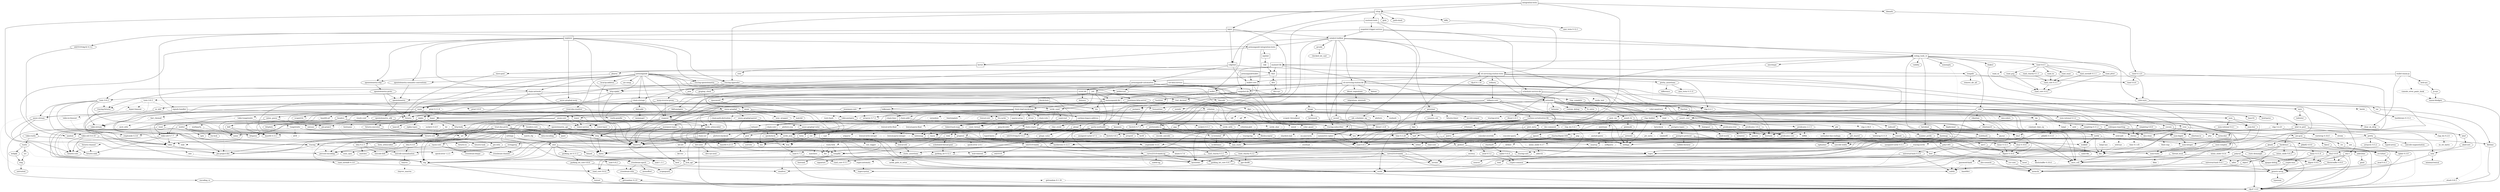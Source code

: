 digraph {
    0 [ label = "catalyst-toolbox" shape = box]
    1 [ label = "chain-addr" shape = box]
    2 [ label = "chain-core" shape = box]
    3 [ label = "chain-ser" shape = box]
    4 [ label = "chain-crypto" shape = box]
    5 [ label = "typed-bytes" shape = box]
    6 [ label = "chain-impl-mockchain" shape = box]
    7 [ label = "cardano-legacy-address" shape = box]
    8 [ label = "chain-time" shape = box]
    9 [ label = "chain-vote" shape = box]
    10 [ label = "imhamt" shape = box]
    11 [ label = "sparse-array" shape = box]
    12 [ label = "chain-storage" shape = box]
    13 [ label = "jcli" shape = box]
    14 [ label = "jormungandr-lib" shape = box]
    15 [ label = "jormungandr-automation" shape = box]
    16 [ label = "jortestkit" shape = box]
    17 [ label = "jormungandr-integration-tests" shape = box]
    18 [ label = "hersir" shape = box]
    19 [ label = "thor" shape = box]
    20 [ label = "loki" shape = box]
    21 [ label = "mjolnir" shape = box]
    22 [ label = "snapshot-lib" shape = box]
    23 [ label = "symmetric-cipher" shape = box]
    24 [ label = "vit-servicing-station-lib" shape = box]
    25 [ label = "event-db" shape = box]
    26 [ label = "vit-servicing-station-tests" shape = box]
    27 [ label = "wallet" shape = box]
    28 [ label = "chain-path-derivation" shape = box]
    29 [ label = "hdkeygen" shape = box]
    30 [ label = "chain-network" shape = box]
    31 [ label = "jormungandrwallet" shape = box]
    32 [ label = "wallet-core" shape = box]
    33 [ label = "wallet-wasm-js" shape = box]
    34 [ label = "jormungandr" shape = box]
    35 [ label = "explorer" shape = box]
    36 [ label = "settings" shape = box]
    37 [ label = "blockchain" shape = box]
    38 [ label = "iapyx" shape = box]
    39 [ label = "valgrind" shape = box]
    40 [ label = "vitup" shape = box]
    41 [ label = "mainnet-lib" shape = box]
    42 [ label = "mainnet-tools" shape = box]
    43 [ label = "scheduler-service-lib" shape = box]
    44 [ label = "signals-handler" shape = box]
    45 [ label = "snapshot-trigger-service" shape = box]
    46 [ label = "voting_tools_rs" shape = box]
    47 [ label = "integration-tests" shape = box]
    48 [ label = "cat-data-service" shape = box]
    49 [ label = "assert_fs" ]
    50 [ label = "bech32 0.8.1" ]
    51 [ label = "clap 4.2.1" ]
    52 [ label = "color-eyre" ]
    53 [ label = "csv" ]
    54 [ label = "fraction" ]
    55 [ label = "futures" ]
    56 [ label = "gag" ]
    57 [ label = "governor" ]
    58 [ label = "graphql_client" ]
    59 [ label = "hex" ]
    60 [ label = "image" ]
    61 [ label = "itertools" ]
    62 [ label = "once_cell" ]
    63 [ label = "qrcode" ]
    64 [ label = "quircs" ]
    65 [ label = "rand 0.8.5" ]
    66 [ label = "rand_chacha 0.3.1" ]
    67 [ label = "rayon" ]
    68 [ label = "regex" ]
    69 [ label = "reqwest" ]
    70 [ label = "rust_decimal" ]
    71 [ label = "serde" ]
    72 [ label = "serde_json" ]
    73 [ label = "serde_yaml" ]
    74 [ label = "sscanf" ]
    75 [ label = "thiserror" ]
    76 [ label = "time 0.3.20" ]
    77 [ label = "tokio" ]
    78 [ label = "tracing" ]
    79 [ label = "tracing-subscriber" ]
    80 [ label = "url" ]
    81 [ label = "cryptoxide 0.4.4" ]
    82 [ label = "proptest" ]
    83 [ label = "quickcheck" ]
    84 [ label = "curve25519-dalek-ng" ]
    85 [ label = "ed25519-bip32 0.4.1" ]
    86 [ label = "ed25519-dalek" ]
    87 [ label = "generic-array" ]
    88 [ label = "rand_core 0.6.4" ]
    89 [ label = "sha2 0.10.6" ]
    90 [ label = "lazy_static" ]
    91 [ label = "strum" ]
    92 [ label = "cbor_event" ]
    93 [ label = "const_format" ]
    94 [ label = "criterion" style = dashed]
    95 [ label = "data-pile" ]
    96 [ label = "sled" ]
    97 [ label = "tempfile" ]
    98 [ label = "base64 0.13.1" ]
    99 [ label = "bincode" ]
    100 [ label = "bytes" ]
    101 [ label = "clap_complete" ]
    102 [ label = "gtmpl" ]
    103 [ label = "rpassword" ]
    104 [ label = "http" ]
    105 [ label = "humantime" ]
    106 [ label = "parity-multiaddr" ]
    107 [ label = "serde_with" ]
    108 [ label = "assert_cmd" ]
    109 [ label = "bytesize" ]
    110 [ label = "custom_debug" ]
    111 [ label = "flate2" ]
    112 [ label = "fs_extra" ]
    113 [ label = "json" ]
    114 [ label = "keynesis" ]
    115 [ label = "log" ]
    116 [ label = "netstat2" ]
    117 [ label = "os_info" ]
    118 [ label = "poldercast" ]
    119 [ label = "predicates 2.1.5" ]
    120 [ label = "prost 0.9.0" ]
    121 [ label = "semver" ]
    122 [ label = "sysinfo" ]
    123 [ label = "tar" ]
    124 [ label = "tokio-stream" ]
    125 [ label = "tonic 0.6.2" ]
    126 [ label = "warp" ]
    127 [ label = "zip" ]
    128 [ label = "console" ]
    129 [ label = "dialoguer" ]
    130 [ label = "indicatif" ]
    131 [ label = "sha-1" ]
    132 [ label = "sha2 0.9.9" ]
    133 [ label = "bech32 0.7.3" ]
    134 [ label = "yaml-rust" ]
    135 [ label = "ctrlc" ]
    136 [ label = "slave-pool" ]
    137 [ label = "cocoon" ]
    138 [ label = "dirs" ]
    139 [ label = "serde_test" style = dashed]
    140 [ label = "zeroize" ]
    141 [ label = "diesel 1.4.8" ]
    142 [ label = "diesel_migrations" ]
    143 [ label = "dotenv" ]
    144 [ label = "http-zipkin" ]
    145 [ label = "notify" ]
    146 [ label = "r2d2" ]
    147 [ label = "simplelog 0.8.0" ]
    148 [ label = "tracing-futures" ]
    149 [ label = "bb8" ]
    150 [ label = "bb8-postgres" ]
    151 [ label = "chrono" ]
    152 [ label = "dotenvy" ]
    153 [ label = "tokio-postgres" ]
    154 [ label = "cfg-if 0.1.10" ]
    155 [ label = "dyn-clone" ]
    156 [ label = "fake" ]
    157 [ label = "hyper" ]
    158 [ label = "postgres" ]
    159 [ label = "pretty_assertions" ]
    160 [ label = "rand 0.7.3" ]
    161 [ label = "rand_core 0.5.1" ]
    162 [ label = "refinery" ]
    163 [ label = "hashlink" ]
    164 [ label = "http-body" ]
    165 [ label = "pin-project" ]
    166 [ label = "clear_on_drop" ]
    167 [ label = "console_error_panic_hook" style = dashed]
    168 [ label = "getrandom 0.2.9" ]
    169 [ label = "js-sys" ]
    170 [ label = "wasm-bindgen" ]
    171 [ label = "web-sys" ]
    172 [ label = "arc-swap" ]
    173 [ label = "jsonrpsee-core" ]
    174 [ label = "jsonrpsee-http-server" ]
    175 [ label = "linked-hash-map" ]
    176 [ label = "local-ip-address" ]
    177 [ label = "lru" ]
    178 [ label = "opentelemetry" ]
    179 [ label = "opentelemetry-otlp" ]
    180 [ label = "opentelemetry-semantic-conventions" ]
    181 [ label = "tokio-util 0.6.10" ]
    182 [ label = "tracing-appender" ]
    183 [ label = "tracing-opentelemetry" ]
    184 [ label = "trust-dns-resolver" ]
    185 [ label = "anyhow" ]
    186 [ label = "async-graphql" ]
    187 [ label = "async-graphql-warp" ]
    188 [ label = "futures-channel" ]
    189 [ label = "futures-util" ]
    190 [ label = "ed25519-bip32 0.3.2" ]
    191 [ label = "prettytable-rs" ]
    192 [ label = "warp-reverse-proxy" ]
    193 [ label = "diffy" ]
    194 [ label = "glob" ]
    195 [ label = "path-slash" ]
    196 [ label = "rustls" ]
    197 [ label = "rustls-pemfile" ]
    198 [ label = "tempdir" ]
    199 [ label = "tokio-rustls" ]
    200 [ label = "uuid 0.8.2" ]
    201 [ label = "walkdir" ]
    202 [ label = "cardano-serialization-lib" ]
    203 [ label = "pharos" ]
    204 [ label = "job_scheduler_ng" ]
    205 [ label = "num-traits" ]
    206 [ label = "uuid 1.3.1" ]
    207 [ label = "bigdecimal" ]
    208 [ label = "blake2" ]
    209 [ label = "bytekind" ]
    210 [ label = "cddl" ]
    211 [ label = "ciborium" ]
    212 [ label = "dashmap" ]
    213 [ label = "diesel 2.0.3" ]
    214 [ label = "microtype" ]
    215 [ label = "nonempty" ]
    216 [ label = "rand 0.6.5" ]
    217 [ label = "rand_core 0.4.2" ]
    218 [ label = "scheduled-thread-pool" ]
    219 [ label = "validity" ]
    220 [ label = "base64 0.21.0" ]
    221 [ label = "cfg-if 1.0.0" ]
    222 [ label = "libmath" ]
    223 [ label = "rand_chacha 0.2.2" ]
    224 [ label = "axum" ]
    225 [ label = "anstyle" ]
    226 [ label = "doc-comment" ]
    227 [ label = "globwalk" ]
    228 [ label = "predicates 3.0.2" ]
    229 [ label = "predicates-core" ]
    230 [ label = "predicates-tree" ]
    231 [ label = "clap_builder" ]
    232 [ label = "backtrace" ]
    233 [ label = "color-spantrace" style = dashed]
    234 [ label = "eyre" ]
    235 [ label = "indenter" ]
    236 [ label = "owo-colors" ]
    237 [ label = "tracing-error" style = dashed]
    238 [ label = "csv-core" ]
    239 [ label = "itoa" ]
    240 [ label = "ryu" ]
    241 [ label = "num" ]
    242 [ label = "futures-core" ]
    243 [ label = "futures-executor" ]
    244 [ label = "futures-io" ]
    245 [ label = "futures-sink" ]
    246 [ label = "futures-task" ]
    247 [ label = "filedescriptor" ]
    248 [ label = "futures-timer" style = dashed]
    249 [ label = "no-std-compat" ]
    250 [ label = "nonzero_ext" ]
    251 [ label = "parking_lot 0.12.1" ]
    252 [ label = "smallvec" ]
    253 [ label = "bytemuck" ]
    254 [ label = "byteorder" ]
    255 [ label = "color_quant" ]
    256 [ label = "gif" style = dashed]
    257 [ label = "jpeg-decoder" style = dashed]
    258 [ label = "num-iter" ]
    259 [ label = "num-rational 0.3.2" ]
    260 [ label = "png" style = dashed]
    261 [ label = "scoped_threadpool" style = dashed]
    262 [ label = "tiff" style = dashed]
    263 [ label = "either" ]
    264 [ label = "checked_int_cast" ]
    265 [ label = "ppv-lite86" ]
    266 [ label = "rayon-core" ]
    267 [ label = "aho-corasick" ]
    268 [ label = "memchr" ]
    269 [ label = "regex-syntax" ]
    270 [ label = "serde_urlencoded" ]
    271 [ label = "tower-service" ]
    272 [ label = "arrayvec 0.7.2" ]
    273 [ label = "borsh" style = dashed]
    274 [ label = "bytecheck" style = dashed]
    275 [ label = "rkyv" style = dashed]
    276 [ label = "indexmap" ]
    277 [ label = "time-core" ]
    278 [ label = "mio" style = dashed]
    279 [ label = "num_cpus" ]
    280 [ label = "pin-project-lite" ]
    281 [ label = "tracing-core" ]
    282 [ label = "matchers" style = dashed]
    283 [ label = "nu-ansi-term" style = dashed]
    284 [ label = "sharded-slab" style = dashed]
    285 [ label = "thread_local" ]
    286 [ label = "tracing-log" style = dashed]
    287 [ label = "tracing-serde" style = dashed]
    288 [ label = "form_urlencoded" ]
    289 [ label = "idna 0.3.0" ]
    290 [ label = "percent-encoding" ]
    291 [ label = "bit-set" style = dashed]
    292 [ label = "bitflags" ]
    293 [ label = "quick-error 2.0.1" style = dashed]
    294 [ label = "rand_xorshift 0.3.0" ]
    295 [ label = "rusty-fork" style = dashed]
    296 [ label = "unarray" ]
    297 [ label = "env_logger" style = dashed]
    298 [ label = "digest 0.9.0" ]
    299 [ label = "subtle-ng" ]
    300 [ label = "curve25519-dalek" ]
    301 [ label = "ed25519" ]
    302 [ label = "typenum" ]
    303 [ label = "digest 0.10.6" ]
    304 [ label = "atty" style = dashed]
    305 [ label = "cast" style = dashed]
    306 [ label = "clap 2.34.0" style = dashed]
    307 [ label = "criterion-plot" style = dashed]
    308 [ label = "oorandom" style = dashed]
    309 [ label = "plotters" style = dashed]
    310 [ label = "serde_cbor" style = dashed]
    311 [ label = "tinytemplate" style = dashed]
    312 [ label = "memmap2" ]
    313 [ label = "crc32fast" ]
    314 [ label = "crossbeam-epoch" ]
    315 [ label = "crossbeam-utils" ]
    316 [ label = "fxhash" ]
    317 [ label = "libc" ]
    318 [ label = "parking_lot 0.11.2" ]
    319 [ label = "fastrand" ]
    320 [ label = "gtmpl_value" ]
    321 [ label = "fnv" ]
    322 [ label = "arrayref" ]
    323 [ label = "bs58" ]
    324 [ label = "data-encoding" ]
    325 [ label = "multihash" ]
    326 [ label = "static_assertions" ]
    327 [ label = "unsigned-varint 0.7.1" ]
    328 [ label = "bstr" ]
    329 [ label = "wait-timeout" ]
    330 [ label = "miniz_oxide 0.6.2" ]
    331 [ label = "cryptoxide 0.3.6" ]
    332 [ label = "difflib" style = dashed]
    333 [ label = "float-cmp" style = dashed]
    334 [ label = "normalize-line-endings" style = dashed]
    335 [ label = "filetime" ]
    336 [ label = "tokio-util 0.7.7" ]
    337 [ label = "async-stream" ]
    338 [ label = "h2" style = dashed]
    339 [ label = "hyper-timeout" style = dashed]
    340 [ label = "tower" ]
    341 [ label = "tower-layer" ]
    342 [ label = "headers" ]
    343 [ label = "mime" ]
    344 [ label = "mime_guess" ]
    345 [ label = "multiparty" style = dashed]
    346 [ label = "scoped-tls" ]
    347 [ label = "tokio-tungstenite" style = dashed]
    348 [ label = "aes" style = dashed]
    349 [ label = "bzip2" style = dashed]
    350 [ label = "constant_time_eq" style = dashed]
    351 [ label = "hmac 0.12.1" ]
    352 [ label = "pbkdf2 0.11.0" style = dashed]
    353 [ label = "sha1" ]
    354 [ label = "zstd" style = dashed]
    355 [ label = "unicode-width" ]
    356 [ label = "shell-words" ]
    357 [ label = "number_prefix" ]
    358 [ label = "block-buffer 0.9.0" ]
    359 [ label = "opaque-debug" ]
    360 [ label = "crossbeam-channel" ]
    361 [ label = "aes-gcm" ]
    362 [ label = "chacha20poly1305" ]
    363 [ label = "hmac 0.11.0" ]
    364 [ label = "pbkdf2 0.9.0" ]
    365 [ label = "dirs-sys" ]
    366 [ label = "pq-sys" style = dashed]
    367 [ label = "migrations_internals" ]
    368 [ label = "zipkin" ]
    369 [ label = "termcolor" ]
    370 [ label = "num-integer" ]
    371 [ label = "time 0.1.45" style = dashed]
    372 [ label = "fallible-iterator" ]
    373 [ label = "phf" ]
    374 [ label = "postgres-protocol" ]
    375 [ label = "postgres-types" ]
    376 [ label = "socket2 0.5.1" ]
    377 [ label = "httparse" ]
    378 [ label = "httpdate" ]
    379 [ label = "socket2 0.4.9" style = dashed]
    380 [ label = "want" ]
    381 [ label = "ansi_term 0.11.0" ]
    382 [ label = "difference" ]
    383 [ label = "getrandom 0.1.16" style = dashed]
    384 [ label = "refinery-core" ]
    385 [ label = "hashbrown 0.12.3" ]
    386 [ label = "beef" ]
    387 [ label = "jsonrpsee-types" ]
    388 [ label = "rustc-hash" style = dashed]
    389 [ label = "globset" ]
    390 [ label = "unicase" ]
    391 [ label = "opentelemetry_api" ]
    392 [ label = "opentelemetry_sdk" ]
    393 [ label = "opentelemetry-proto" ]
    394 [ label = "prost 0.11.8" style = dashed]
    395 [ label = "tonic 0.8.3" style = dashed]
    396 [ label = "slab" style = dashed]
    397 [ label = "lru-cache" ]
    398 [ label = "resolv-conf" style = dashed]
    399 [ label = "trust-dns-proto" ]
    400 [ label = "async-graphql-parser" ]
    401 [ label = "async-graphql-value" ]
    402 [ label = "fast_chemail" style = dashed]
    403 [ label = "multer" ]
    404 [ label = "pin-utils" ]
    405 [ label = "encode_unicode" ]
    406 [ label = "is-terminal" ]
    407 [ label = "term" ]
    408 [ label = "ansi_term 0.12.1" ]
    409 [ label = "ring" ]
    410 [ label = "sct" ]
    411 [ label = "webpki" ]
    412 [ label = "rand 0.4.6" ]
    413 [ label = "remove_dir_all" ]
    414 [ label = "same-file" ]
    415 [ label = "num-bigint" ]
    416 [ label = "schemars" ]
    417 [ label = "cron" ]
    418 [ label = "libm" style = dashed]
    419 [ label = "abnf_to_pest" ]
    420 [ label = "base16" ]
    421 [ label = "base64-url" style = dashed]
    422 [ label = "clap 3.2.23" style = dashed]
    423 [ label = "codespan-reporting" ]
    424 [ label = "hexf-parse" ]
    425 [ label = "lexical-core" ]
    426 [ label = "pest_meta" ]
    427 [ label = "pest_vm" ]
    428 [ label = "simplelog 0.11.2" ]
    429 [ label = "uriparse" style = dashed]
    430 [ label = "ciborium-io" ]
    431 [ label = "ciborium-ll" ]
    432 [ label = "lock_api" ]
    433 [ label = "parking_lot_core 0.9.7" ]
    434 [ label = "secrecy" style = dashed]
    435 [ label = "rand_chacha 0.1.1" ]
    436 [ label = "rand_hc" ]
    437 [ label = "rand_isaac" ]
    438 [ label = "rand_jitter" ]
    439 [ label = "rand_os" style = dashed]
    440 [ label = "rand_pcg" ]
    441 [ label = "rand_xorshift 0.1.1" ]
    442 [ label = "rand 0.3.23" ]
    443 [ label = "axum-core" ]
    444 [ label = "matchit" ]
    445 [ label = "serde_path_to_error" style = dashed]
    446 [ label = "sync_wrapper" ]
    447 [ label = "ignore" ]
    448 [ label = "termtree" ]
    449 [ label = "anstream" style = dashed]
    450 [ label = "clap_lex 0.4.1" ]
    451 [ label = "strsim" style = dashed]
    452 [ label = "addr2line" ]
    453 [ label = "object" ]
    454 [ label = "rustc-demangle" ]
    455 [ label = "num-complex" ]
    456 [ label = "num-rational 0.4.1" ]
    457 [ label = "weezl" style = dashed]
    458 [ label = "deflate" style = dashed]
    459 [ label = "miniz_oxide 0.3.7" style = dashed]
    460 [ label = "miniz_oxide 0.4.4" style = dashed]
    461 [ label = "crossbeam-deque" ]
    462 [ label = "hashbrown 0.13.2" style = dashed]
    463 [ label = "ptr_meta" style = dashed]
    464 [ label = "simdutf8" style = dashed]
    465 [ label = "rend" style = dashed]
    466 [ label = "seahash" style = dashed]
    467 [ label = "regex-automata" style = dashed]
    468 [ label = "overload" style = dashed]
    469 [ label = "unicode-bidi" ]
    470 [ label = "unicode-normalization" ]
    471 [ label = "bit-vec" style = dashed]
    472 [ label = "quick-error 1.2.3" style = dashed]
    473 [ label = "subtle" ]
    474 [ label = "signature" ]
    475 [ label = "block-buffer 0.10.4" style = dashed]
    476 [ label = "crypto-common" ]
    477 [ label = "textwrap 0.11.0" style = dashed]
    478 [ label = "plotters-backend" style = dashed]
    479 [ label = "plotters-svg" style = dashed]
    480 [ label = "half" ]
    481 [ label = "memoffset" ]
    482 [ label = "scopeguard" ]
    483 [ label = "instant" ]
    484 [ label = "parking_lot_core 0.8.6" ]
    485 [ label = "unsigned-varint 0.5.1" ]
    486 [ label = "adler" ]
    487 [ label = "tokio-io-timeout" style = dashed]
    488 [ label = "headers-core" ]
    489 [ label = "try-lock" ]
    490 [ label = "tungstenite" style = dashed]
    491 [ label = "cipher 0.3.0" ]
    492 [ label = "bzip2-sys" style = dashed]
    493 [ label = "password-hash" style = dashed]
    494 [ label = "zstd-safe" style = dashed]
    495 [ label = "aead 0.4.3" ]
    496 [ label = "ctr" ]
    497 [ label = "ghash" ]
    498 [ label = "aead 0.5.2" ]
    499 [ label = "chacha20" ]
    500 [ label = "cipher 0.4.4" ]
    501 [ label = "poly1305" ]
    502 [ label = "crypto-mac" ]
    503 [ label = "lazycell" ]
    504 [ label = "zipkin-types" ]
    505 [ label = "phf_shared" ]
    506 [ label = "md-5" ]
    507 [ label = "stringprep" ]
    508 [ label = "siphasher" ]
    509 [ label = "toml" ]
    510 [ label = "ahash 0.7.6" style = dashed]
    511 [ label = "hostname" style = dashed]
    512 [ label = "idna 0.2.3" ]
    513 [ label = "ipnet" ]
    514 [ label = "tinyvec" ]
    515 [ label = "pest" ]
    516 [ label = "ascii_utils" style = dashed]
    517 [ label = "encoding_rs" ]
    518 [ label = "spin" ]
    519 [ label = "io-lifetimes" ]
    520 [ label = "dirs-next" ]
    521 [ label = "untrusted" ]
    522 [ label = "nom" ]
    523 [ label = "abnf" ]
    524 [ label = "pretty" ]
    525 [ label = "clap_lex 0.2.4" style = dashed]
    526 [ label = "textwrap 0.16.0" style = dashed]
    527 [ label = "lexical-parse-float" style = dashed]
    528 [ label = "lexical-parse-integer" style = dashed]
    529 [ label = "lexical-util" ]
    530 [ label = "lexical-write-float" style = dashed]
    531 [ label = "lexical-write-integer" style = dashed]
    532 [ label = "rand_core 0.3.1" ]
    533 [ label = "anstyle-parse" style = dashed]
    534 [ label = "concolor-override" style = dashed]
    535 [ label = "concolor-query" style = dashed]
    536 [ label = "utf8parse" style = dashed]
    537 [ label = "gimli" ]
    538 [ label = "adler32" style = dashed]
    539 [ label = "ahash 0.8.3" style = dashed]
    540 [ label = "utf-8" style = dashed]
    541 [ label = "base64ct" style = dashed]
    542 [ label = "zstd-sys" style = dashed]
    543 [ label = "polyval" ]
    544 [ label = "inout" ]
    545 [ label = "universal-hash 0.5.0" ]
    546 [ label = "match_cfg" style = dashed]
    547 [ label = "matches" ]
    548 [ label = "tinyvec_macros" style = dashed]
    549 [ label = "ucd-trie" ]
    550 [ label = "dirs-sys-next" ]
    551 [ label = "minimal-lexical" ]
    552 [ label = "abnf-core" ]
    553 [ label = "arrayvec 0.5.2" ]
    554 [ label = "typed-arena" ]
    555 [ label = "unicode-segmentation" ]
    556 [ label = "os_str_bytes" style = dashed]
    557 [ label = "universal-hash 0.4.1" ]
    0 -> 52 [ ]
    0 -> 56 [ ]
    0 -> 57 [ ]
    0 -> 17 [ ]
    0 -> 63 [ ]
    0 -> 64 [ ]
    0 -> 74 [ ]
    0 -> 23 [ ]
    0 -> 24 [ ]
    0 -> 27 [ ]
    1 -> 2 [ ]
    1 -> 4 [ ]
    2 -> 3 [ ]
    3 -> 75 [ ]
    4 -> 50 [ ]
    4 -> 84 [ ]
    4 -> 85 [ ]
    4 -> 86 [ ]
    4 -> 59 [ ]
    4 -> 82 [ style = dotted]
    4 -> 83 [ style = dotted]
    4 -> 67 [ ]
    4 -> 89 [ ]
    4 -> 5 [ ]
    6 -> 7 [ ]
    6 -> 1 [ ]
    6 -> 8 [ ]
    6 -> 9 [ ]
    6 -> 10 [ ]
    6 -> 11 [ ]
    6 -> 91 [ ]
    6 -> 78 [ ]
    7 -> 92 [ ]
    7 -> 85 [ ]
    8 -> 2 [ ]
    8 -> 82 [ style = dotted]
    8 -> 83 [ style = dotted]
    9 -> 2 [ ]
    9 -> 4 [ ]
    9 -> 93 [ ]
    10 -> 82 [ style = dotted]
    10 -> 75 [ ]
    12 -> 94 [ style = dotted]
    12 -> 95 [ ]
    12 -> 88 [ style = dotted]
    12 -> 96 [ ]
    12 -> 97 [ style = dotted]
    12 -> 75 [ ]
    13 -> 99 [ ]
    13 -> 101 [ ]
    13 -> 102 [ ]
    13 -> 14 [ ]
    13 -> 69 [ ]
    13 -> 103 [ ]
    13 -> 73 [ ]
    14 -> 6 [ ]
    14 -> 104 [ ]
    14 -> 105 [ ]
    14 -> 106 [ ]
    14 -> 107 [ ]
    15 -> 108 [ ]
    15 -> 12 [ ]
    15 -> 58 [ ]
    15 -> 13 [ ]
    15 -> 16 [ ]
    15 -> 113 [ ]
    15 -> 116 [ ]
    15 -> 118 [ ]
    15 -> 125 [ ]
    15 -> 79 [ ]
    16 -> 49 [ ]
    16 -> 50 [ ]
    16 -> 109 [ ]
    16 -> 53 [ ]
    16 -> 110 [ ]
    16 -> 129 [ ]
    16 -> 112 [ ]
    16 -> 59 [ ]
    16 -> 105 [ ]
    16 -> 130 [ ]
    16 -> 117 [ ]
    16 -> 119 [ ]
    16 -> 69 [ ]
    16 -> 121 [ ]
    16 -> 73 [ ]
    16 -> 131 [ ]
    16 -> 132 [ ]
    16 -> 122 [ ]
    16 -> 123 [ ]
    16 -> 126 [ ]
    16 -> 127 [ ]
    17 -> 133 [ ]
    17 -> 18 [ ]
    17 -> 21 [ ]
    18 -> 135 [ ]
    18 -> 136 [ ]
    18 -> 19 [ ]
    19 -> 137 [ ]
    19 -> 138 [ ]
    19 -> 15 [ ]
    20 -> 19 [ ]
    21 -> 20 [ ]
    22 -> 54 [ ]
    22 -> 14 [ ]
    22 -> 69 [ ]
    22 -> 70 [ ]
    22 -> 139 [ style = dotted]
    23 -> 81 [ ]
    23 -> 65 [ ]
    23 -> 75 [ ]
    23 -> 140 [ ]
    24 -> 51 [ ]
    24 -> 142 [ ]
    24 -> 143 [ ]
    24 -> 25 [ ]
    24 -> 144 [ ]
    24 -> 61 [ ]
    24 -> 145 [ ]
    24 -> 147 [ ]
    24 -> 22 [ ]
    24 -> 148 [ ]
    24 -> 79 [ ]
    24 -> 126 [ ]
    25 -> 150 [ ]
    25 -> 152 [ ]
    25 -> 70 [ ]
    25 -> 75 [ ]
    26 -> 108 [ ]
    26 -> 154 [ ]
    26 -> 155 [ ]
    26 -> 156 [ ]
    26 -> 16 [ ]
    26 -> 159 [ ]
    26 -> 162 [ ]
    26 -> 24 [ ]
    27 -> 163 [ ]
    27 -> 29 [ ]
    27 -> 61 [ ]
    27 -> 14 [ ]
    28 -> 75 [ ]
    29 -> 7 [ ]
    29 -> 1 [ ]
    29 -> 28 [ ]
    30 -> 4 [ ]
    30 -> 55 [ ]
    30 -> 75 [ ]
    30 -> 125 [ ]
    31 -> 32 [ ]
    32 -> 133 [ ]
    32 -> 23 [ ]
    32 -> 27 [ ]
    33 -> 166 [ ]
    33 -> 167 [ style = dotted]
    33 -> 32 [ ]
    33 -> 171 [ ]
    34 -> 172 [ ]
    34 -> 30 [ ]
    34 -> 12 [ ]
    34 -> 51 [ ]
    34 -> 144 [ ]
    34 -> 14 [ ]
    34 -> 174 [ ]
    34 -> 176 [ ]
    34 -> 179 [ ]
    34 -> 180 [ ]
    34 -> 118 [ ]
    34 -> 69 [ ]
    34 -> 73 [ ]
    34 -> 182 [ ]
    34 -> 183 [ ]
    34 -> 184 [ ]
    34 -> 126 [ ]
    35 -> 185 [ ]
    35 -> 187 [ ]
    35 -> 30 [ ]
    35 -> 144 [ ]
    35 -> 17 [ ]
    35 -> 179 [ ]
    35 -> 180 [ ]
    35 -> 182 [ ]
    35 -> 183 [ ]
    36 -> 96 [ ]
    36 -> 75 [ ]
    37 -> 6 [ ]
    37 -> 177 [ ]
    38 -> 0 [ ]
    38 -> 190 [ ]
    38 -> 191 [ ]
    38 -> 39 [ ]
    39 -> 15 [ ]
    39 -> 26 [ ]
    39 -> 32 [ ]
    39 -> 192 [ ]
    40 -> 193 [ ]
    40 -> 194 [ ]
    40 -> 42 [ ]
    40 -> 195 [ ]
    40 -> 182 [ ]
    40 -> 200 [ ]
    40 -> 39 [ ]
    41 -> 202 [ ]
    41 -> 203 [ ]
    41 -> 22 [ ]
    41 -> 198 [ ]
    41 -> 19 [ ]
    42 -> 204 [ ]
    42 -> 191 [ ]
    42 -> 45 [ ]
    42 -> 26 [ ]
    43 -> 151 [ ]
    43 -> 51 [ ]
    43 -> 55 [ ]
    43 -> 16 [ ]
    43 -> 206 [ ]
    44 -> 55 [ ]
    44 -> 77 [ ]
    45 -> 0 [ ]
    45 -> 43 [ ]
    45 -> 44 [ ]
    45 -> 46 [ ]
    46 -> 208 [ ]
    46 -> 209 [ ]
    46 -> 210 [ ]
    46 -> 52 [ ]
    46 -> 212 [ ]
    46 -> 213 [ ]
    46 -> 41 [ ]
    46 -> 214 [ ]
    46 -> 215 [ ]
    46 -> 216 [ ]
    46 -> 219 [ ]
    47 -> 38 [ ]
    47 -> 222 [ ]
    47 -> 223 [ ]
    47 -> 40 [ ]
    48 -> 224 [ ]
    48 -> 51 [ ]
    48 -> 25 [ ]
    48 -> 79 [ ]
    49 -> 226 [ ]
    49 -> 227 [ ]
    49 -> 228 [ ]
    49 -> 230 [ ]
    49 -> 97 [ ]
    51 -> 231 [ ]
    51 -> 62 [ style = dotted]
    52 -> 232 [ ]
    52 -> 233 [ style = dotted]
    52 -> 234 [ ]
    53 -> 238 [ ]
    53 -> 239 [ ]
    53 -> 240 [ ]
    53 -> 71 [ ]
    54 -> 90 [ style = dotted]
    54 -> 241 [ ]
    55 -> 243 [ style = dotted]
    56 -> 247 [ ]
    56 -> 97 [ ]
    57 -> 55 [ style = dotted]
    57 -> 248 [ style = dotted]
    57 -> 249 [ ]
    57 -> 250 [ ]
    57 -> 251 [ ]
    57 -> 65 [ style = dotted]
    58 -> 72 [ ]
    60 -> 253 [ ]
    60 -> 256 [ style = dotted]
    60 -> 258 [ ]
    60 -> 259 [ ]
    60 -> 260 [ style = dotted]
    60 -> 261 [ style = dotted]
    60 -> 262 [ style = dotted]
    61 -> 263 [ ]
    63 -> 264 [ ]
    63 -> 60 [ style = dotted]
    64 -> 205 [ ]
    64 -> 75 [ ]
    65 -> 66 [ style = dotted]
    66 -> 265 [ ]
    66 -> 88 [ ]
    67 -> 263 [ ]
    67 -> 266 [ ]
    68 -> 267 [ style = dotted]
    68 -> 269 [ ]
    69 -> 220 [ ]
    69 -> 189 [ ]
    69 -> 104 [ ]
    69 -> 72 [ style = dotted]
    69 -> 270 [ ]
    69 -> 271 [ ]
    69 -> 80 [ ]
    70 -> 272 [ ]
    70 -> 273 [ style = dotted]
    70 -> 158 [ style = dotted]
    70 -> 275 [ style = dotted]
    72 -> 239 [ ]
    72 -> 240 [ ]
    72 -> 71 [ ]
    73 -> 276 [ ]
    73 -> 240 [ ]
    73 -> 134 [ ]
    74 -> 93 [ ]
    74 -> 90 [ ]
    74 -> 68 [ ]
    76 -> 239 [ style = dotted]
    76 -> 71 [ style = dotted]
    76 -> 277 [ ]
    77 -> 100 [ style = dotted]
    77 -> 278 [ style = dotted]
    77 -> 279 [ style = dotted]
    77 -> 251 [ style = dotted]
    77 -> 280 [ ]
    78 -> 115 [ style = dotted]
    78 -> 280 [ ]
    78 -> 281 [ ]
    79 -> 282 [ style = dotted]
    79 -> 283 [ style = dotted]
    79 -> 68 [ style = dotted]
    79 -> 72 [ style = dotted]
    79 -> 284 [ style = dotted]
    79 -> 252 [ style = dotted]
    79 -> 285 [ style = dotted]
    79 -> 76 [ style = dotted]
    79 -> 78 [ style = dotted]
    79 -> 286 [ style = dotted]
    79 -> 287 [ style = dotted]
    80 -> 288 [ ]
    80 -> 289 [ ]
    80 -> 71 [ style = dotted]
    82 -> 291 [ style = dotted]
    82 -> 292 [ ]
    82 -> 254 [ ]
    82 -> 90 [ style = dotted]
    82 -> 205 [ ]
    82 -> 293 [ style = dotted]
    82 -> 65 [ ]
    82 -> 294 [ ]
    82 -> 269 [ style = dotted]
    82 -> 295 [ style = dotted]
    82 -> 296 [ ]
    83 -> 297 [ style = dotted]
    83 -> 160 [ ]
    84 -> 254 [ ]
    84 -> 298 [ ]
    84 -> 88 [ ]
    84 -> 299 [ ]
    84 -> 140 [ ]
    85 -> 81 [ ]
    86 -> 300 [ ]
    86 -> 301 [ ]
    86 -> 160 [ style = dotted]
    86 -> 71 [ style = dotted]
    86 -> 132 [ ]
    87 -> 302 [ ]
    88 -> 168 [ style = dotted]
    89 -> 303 [ ]
    94 -> 304 [ style = dashed]
    94 -> 306 [ style = dashed]
    94 -> 307 [ style = dashed]
    94 -> 53 [ style = dashed]
    94 -> 55 [ style = dotted]
    94 -> 90 [ style = dashed]
    94 -> 308 [ style = dashed]
    94 -> 309 [ style = dashed]
    94 -> 67 [ style = dashed]
    94 -> 68 [ style = dashed]
    94 -> 310 [ style = dashed]
    94 -> 311 [ style = dashed]
    94 -> 77 [ style = dotted]
    94 -> 201 [ style = dashed]
    95 -> 312 [ ]
    96 -> 313 [ ]
    96 -> 314 [ ]
    96 -> 316 [ ]
    96 -> 317 [ ]
    96 -> 115 [ ]
    96 -> 318 [ ]
    97 -> 221 [ ]
    97 -> 319 [ ]
    99 -> 71 [ ]
    100 -> 71 [ style = dotted]
    101 -> 51 [ ]
    102 -> 320 [ ]
    102 -> 61 [ ]
    102 -> 90 [ ]
    102 -> 290 [ ]
    103 -> 72 [ ]
    104 -> 100 [ ]
    104 -> 321 [ ]
    104 -> 239 [ ]
    106 -> 322 [ ]
    106 -> 323 [ ]
    106 -> 254 [ ]
    106 -> 324 [ ]
    106 -> 325 [ ]
    106 -> 326 [ ]
    106 -> 327 [ ]
    106 -> 80 [ style = dotted]
    107 -> 98 [ style = dotted]
    107 -> 151 [ style = dotted]
    107 -> 59 [ style = dotted]
    107 -> 276 [ style = dotted]
    107 -> 72 [ style = dotted]
    107 -> 76 [ style = dotted]
    108 -> 328 [ ]
    108 -> 226 [ ]
    108 -> 228 [ ]
    108 -> 230 [ ]
    108 -> 329 [ ]
    111 -> 313 [ ]
    111 -> 330 [ style = dotted]
    114 -> 331 [ ]
    114 -> 59 [ ]
    114 -> 66 [ ]
    114 -> 75 [ ]
    115 -> 221 [ ]
    115 -> 71 [ style = dotted]
    116 -> 292 [ ]
    116 -> 317 [ ]
    116 -> 75 [ ]
    117 -> 115 [ ]
    118 -> 114 [ ]
    118 -> 177 [ ]
    119 -> 332 [ style = dotted]
    119 -> 333 [ style = dotted]
    119 -> 61 [ ]
    119 -> 334 [ style = dotted]
    119 -> 229 [ ]
    119 -> 68 [ style = dotted]
    120 -> 100 [ ]
    121 -> 71 [ style = dotted]
    122 -> 67 [ style = dotted]
    123 -> 335 [ ]
    124 -> 336 [ style = dotted]
    125 -> 337 [ ]
    125 -> 98 [ ]
    125 -> 339 [ style = dotted]
    125 -> 290 [ ]
    125 -> 120 [ style = dotted]
    125 -> 124 [ ]
    125 -> 181 [ ]
    125 -> 340 [ style = dotted]
    125 -> 148 [ style = dotted]
    126 -> 342 [ ]
    126 -> 157 [ ]
    126 -> 344 [ ]
    126 -> 345 [ style = dotted]
    126 -> 165 [ ]
    126 -> 197 [ ]
    126 -> 346 [ ]
    126 -> 72 [ ]
    126 -> 270 [ ]
    126 -> 199 [ style = dotted]
    126 -> 124 [ ]
    126 -> 347 [ style = dotted]
    127 -> 348 [ style = dotted]
    127 -> 254 [ ]
    127 -> 349 [ style = dotted]
    127 -> 350 [ style = dotted]
    127 -> 111 [ style = dotted]
    127 -> 352 [ style = dotted]
    127 -> 353 [ style = dotted]
    127 -> 76 [ style = dotted]
    127 -> 354 [ style = dotted]
    128 -> 90 [ ]
    128 -> 317 [ ]
    128 -> 355 [ style = dotted]
    129 -> 128 [ ]
    129 -> 356 [ ]
    129 -> 97 [ style = dotted]
    129 -> 140 [ style = dotted]
    130 -> 128 [ ]
    130 -> 357 [ ]
    130 -> 68 [ ]
    131 -> 358 [ ]
    131 -> 221 [ ]
    131 -> 298 [ ]
    131 -> 359 [ ]
    132 -> 358 [ ]
    132 -> 221 [ ]
    132 -> 298 [ ]
    132 -> 359 [ ]
    134 -> 175 [ ]
    136 -> 360 [ ]
    137 -> 361 [ ]
    137 -> 362 [ ]
    137 -> 364 [ ]
    137 -> 65 [ ]
    138 -> 365 [ ]
    139 -> 71 [ style = dashed]
    141 -> 292 [ style = dotted]
    141 -> 254 [ ]
    141 -> 151 [ style = dotted]
    141 -> 366 [ style = dotted]
    141 -> 146 [ style = dotted]
    141 -> 72 [ style = dotted]
    142 -> 367 [ ]
    144 -> 104 [ ]
    144 -> 368 [ ]
    145 -> 292 [ ]
    145 -> 360 [ style = dotted]
    145 -> 335 [ ]
    145 -> 317 [ ]
    145 -> 201 [ ]
    146 -> 115 [ ]
    146 -> 218 [ ]
    147 -> 151 [ ]
    147 -> 115 [ ]
    147 -> 369 [ style = dotted]
    148 -> 165 [ style = dotted]
    148 -> 78 [ ]
    149 -> 189 [ ]
    149 -> 77 [ ]
    150 -> 149 [ ]
    150 -> 153 [ ]
    151 -> 370 [ ]
    151 -> 71 [ style = dotted]
    151 -> 371 [ style = dotted]
    153 -> 189 [ ]
    153 -> 290 [ ]
    153 -> 373 [ ]
    153 -> 375 [ ]
    153 -> 376 [ ]
    153 -> 336 [ ]
    156 -> 151 [ style = dotted]
    156 -> 104 [ style = dotted]
    156 -> 65 [ ]
    157 -> 338 [ style = dotted]
    157 -> 164 [ ]
    157 -> 377 [ ]
    157 -> 378 [ ]
    157 -> 379 [ style = dotted]
    157 -> 271 [ ]
    157 -> 380 [ ]
    158 -> 153 [ ]
    159 -> 381 [ ]
    159 -> 382 [ ]
    160 -> 161 [ ]
    161 -> 383 [ style = dotted]
    162 -> 384 [ ]
    163 -> 385 [ ]
    164 -> 104 [ ]
    164 -> 280 [ ]
    167 -> 170 [ style = dashed]
    168 -> 221 [ ]
    169 -> 170 [ ]
    170 -> 221 [ ]
    171 -> 169 [ ]
    173 -> 272 [ style = dotted]
    173 -> 157 [ style = dotted]
    173 -> 387 [ ]
    173 -> 65 [ style = dotted]
    173 -> 388 [ style = dotted]
    174 -> 389 [ ]
    174 -> 173 [ ]
    174 -> 90 [ ]
    174 -> 390 [ ]
    176 -> 75 [ ]
    177 -> 385 [ style = dotted]
    178 -> 392 [ ]
    179 -> 393 [ ]
    180 -> 178 [ ]
    181 -> 242 [ ]
    181 -> 245 [ ]
    181 -> 396 [ style = dotted]
    181 -> 77 [ ]
    182 -> 360 [ ]
    182 -> 79 [ ]
    183 -> 178 [ ]
    183 -> 79 [ ]
    184 -> 397 [ ]
    184 -> 398 [ style = dotted]
    184 -> 399 [ ]
    186 -> 400 [ ]
    186 -> 337 [ ]
    186 -> 98 [ ]
    186 -> 402 [ style = dotted]
    186 -> 403 [ ]
    186 -> 205 [ ]
    186 -> 62 [ ]
    186 -> 68 [ ]
    186 -> 270 [ ]
    186 -> 326 [ ]
    186 -> 97 [ ]
    187 -> 186 [ ]
    187 -> 126 [ ]
    188 -> 242 [ ]
    188 -> 245 [ style = dotted]
    189 -> 188 [ style = dotted]
    189 -> 244 [ style = dotted]
    189 -> 246 [ ]
    189 -> 268 [ style = dotted]
    189 -> 280 [ ]
    189 -> 404 [ ]
    189 -> 396 [ style = dotted]
    190 -> 331 [ ]
    191 -> 53 [ style = dotted]
    191 -> 405 [ ]
    191 -> 406 [ ]
    191 -> 90 [ ]
    191 -> 407 [ ]
    191 -> 355 [ ]
    192 -> 90 [ ]
    192 -> 69 [ ]
    192 -> 126 [ ]
    193 -> 408 [ ]
    196 -> 115 [ style = dotted]
    196 -> 410 [ ]
    196 -> 411 [ ]
    197 -> 220 [ ]
    198 -> 412 [ ]
    198 -> 413 [ ]
    199 -> 196 [ ]
    199 -> 77 [ ]
    200 -> 168 [ style = dotted]
    200 -> 71 [ style = dotted]
    201 -> 414 [ ]
    202 -> 133 [ ]
    202 -> 92 [ ]
    202 -> 166 [ ]
    202 -> 85 [ ]
    202 -> 59 [ ]
    202 -> 61 [ ]
    202 -> 175 [ ]
    202 -> 415 [ ]
    202 -> 65 [ ]
    202 -> 416 [ ]
    202 -> 132 [ ]
    203 -> 55 [ ]
    204 -> 417 [ ]
    204 -> 206 [ ]
    205 -> 418 [ style = dotted]
    206 -> 168 [ style = dotted]
    206 -> 71 [ style = dotted]
    207 -> 415 [ ]
    208 -> 303 [ ]
    209 -> 59 [ style = dotted]
    209 -> 71 [ ]
    209 -> 296 [ ]
    210 -> 419 [ ]
    210 -> 420 [ ]
    210 -> 421 [ style = dotted]
    210 -> 211 [ style = dotted]
    210 -> 422 [ style = dotted]
    210 -> 423 [ ]
    210 -> 424 [ ]
    210 -> 425 [ ]
    210 -> 427 [ ]
    210 -> 68 [ ]
    210 -> 72 [ style = dotted]
    210 -> 428 [ ]
    210 -> 429 [ style = dotted]
    211 -> 431 [ ]
    211 -> 71 [ ]
    212 -> 385 [ ]
    212 -> 432 [ ]
    212 -> 62 [ ]
    212 -> 433 [ ]
    213 -> 207 [ style = dotted]
    213 -> 292 [ style = dotted]
    213 -> 254 [ style = dotted]
    213 -> 366 [ style = dotted]
    213 -> 146 [ style = dotted]
    213 -> 72 [ style = dotted]
    214 -> 434 [ style = dotted]
    215 -> 71 [ style = dotted]
    216 -> 435 [ ]
    216 -> 436 [ ]
    216 -> 437 [ ]
    216 -> 438 [ ]
    216 -> 439 [ style = dotted]
    216 -> 440 [ ]
    216 -> 441 [ ]
    218 -> 251 [ ]
    222 -> 442 [ ]
    223 -> 265 [ ]
    223 -> 161 [ ]
    224 -> 443 [ ]
    224 -> 292 [ ]
    224 -> 157 [ ]
    224 -> 444 [ ]
    224 -> 72 [ style = dotted]
    224 -> 445 [ style = dotted]
    224 -> 270 [ style = dotted]
    224 -> 446 [ ]
    224 -> 340 [ ]
    227 -> 292 [ ]
    227 -> 447 [ ]
    228 -> 225 [ ]
    228 -> 332 [ style = dotted]
    228 -> 61 [ ]
    228 -> 229 [ ]
    230 -> 229 [ ]
    230 -> 448 [ ]
    231 -> 449 [ style = dotted]
    231 -> 292 [ ]
    231 -> 450 [ ]
    231 -> 451 [ style = dotted]
    232 -> 452 [ ]
    232 -> 221 [ ]
    232 -> 317 [ ]
    232 -> 330 [ ]
    232 -> 453 [ ]
    232 -> 454 [ ]
    233 -> 236 [ style = dashed]
    233 -> 237 [ style = dashed]
    234 -> 235 [ ]
    234 -> 62 [ ]
    237 -> 79 [ style = dashed]
    238 -> 268 [ ]
    241 -> 455 [ ]
    241 -> 258 [ ]
    241 -> 456 [ ]
    243 -> 189 [ ]
    247 -> 317 [ ]
    247 -> 75 [ ]
    251 -> 432 [ ]
    251 -> 433 [ ]
    256 -> 255 [ style = dashed]
    256 -> 457 [ style = dashed]
    257 -> 67 [ style = dotted]
    258 -> 370 [ ]
    259 -> 370 [ ]
    260 -> 292 [ style = dashed]
    260 -> 313 [ style = dashed]
    260 -> 458 [ style = dotted]
    260 -> 459 [ style = dashed]
    262 -> 257 [ style = dashed]
    262 -> 460 [ style = dashed]
    262 -> 457 [ style = dashed]
    266 -> 360 [ ]
    266 -> 461 [ ]
    266 -> 279 [ ]
    267 -> 268 [ ]
    270 -> 288 [ ]
    270 -> 239 [ ]
    270 -> 240 [ ]
    270 -> 71 [ ]
    273 -> 462 [ style = dashed]
    274 -> 463 [ style = dashed]
    274 -> 464 [ style = dotted]
    275 -> 385 [ style = dotted]
    275 -> 465 [ style = dotted]
    275 -> 466 [ style = dashed]
    276 -> 385 [ ]
    276 -> 71 [ style = dotted]
    278 -> 115 [ style = dashed]
    281 -> 62 [ style = dotted]
    282 -> 467 [ style = dashed]
    283 -> 468 [ style = dashed]
    284 -> 90 [ style = dashed]
    285 -> 221 [ ]
    285 -> 62 [ ]
    286 -> 90 [ style = dashed]
    286 -> 115 [ style = dashed]
    286 -> 281 [ style = dashed]
    287 -> 71 [ style = dashed]
    287 -> 281 [ style = dashed]
    288 -> 290 [ ]
    289 -> 469 [ ]
    289 -> 470 [ ]
    291 -> 471 [ style = dashed]
    294 -> 88 [ ]
    295 -> 321 [ style = dashed]
    295 -> 472 [ style = dashed]
    295 -> 97 [ style = dashed]
    295 -> 329 [ style = dotted]
    297 -> 115 [ style = dashed]
    297 -> 68 [ style = dotted]
    298 -> 87 [ ]
    300 -> 254 [ ]
    300 -> 298 [ ]
    300 -> 161 [ ]
    300 -> 473 [ ]
    300 -> 140 [ ]
    301 -> 474 [ ]
    303 -> 475 [ style = dotted]
    303 -> 476 [ ]
    303 -> 473 [ style = dotted]
    306 -> 292 [ style = dashed]
    306 -> 477 [ style = dashed]
    307 -> 305 [ style = dashed]
    307 -> 61 [ style = dashed]
    309 -> 205 [ style = dashed]
    309 -> 479 [ style = dotted]
    310 -> 480 [ style = dashed]
    310 -> 71 [ style = dashed]
    311 -> 72 [ style = dashed]
    313 -> 221 [ ]
    314 -> 315 [ ]
    314 -> 481 [ ]
    314 -> 482 [ ]
    315 -> 221 [ ]
    316 -> 254 [ ]
    318 -> 432 [ ]
    318 -> 484 [ ]
    325 -> 87 [ ]
    325 -> 485 [ ]
    328 -> 268 [ ]
    328 -> 62 [ style = dotted]
    328 -> 467 [ style = dotted]
    328 -> 71 [ style = dotted]
    330 -> 486 [ ]
    333 -> 205 [ style = dotted]
    335 -> 221 [ ]
    336 -> 242 [ ]
    336 -> 245 [ ]
    336 -> 77 [ ]
    336 -> 78 [ style = dotted]
    337 -> 242 [ ]
    337 -> 280 [ ]
    338 -> 189 [ style = dashed]
    338 -> 104 [ style = dashed]
    338 -> 276 [ style = dashed]
    338 -> 336 [ style = dashed]
    339 -> 157 [ style = dashed]
    339 -> 487 [ style = dashed]
    340 -> 189 [ style = dotted]
    340 -> 276 [ style = dotted]
    340 -> 165 [ style = dotted]
    340 -> 65 [ style = dotted]
    340 -> 336 [ style = dotted]
    340 -> 341 [ ]
    340 -> 271 [ ]
    342 -> 98 [ ]
    342 -> 292 [ ]
    342 -> 488 [ ]
    342 -> 378 [ ]
    342 -> 343 [ ]
    342 -> 353 [ ]
    344 -> 343 [ ]
    344 -> 390 [ ]
    345 -> 100 [ style = dashed]
    345 -> 242 [ style = dotted]
    345 -> 377 [ style = dotted]
    345 -> 268 [ style = dotted]
    345 -> 280 [ style = dotted]
    345 -> 489 [ style = dotted]
    347 -> 189 [ style = dashed]
    347 -> 77 [ style = dashed]
    347 -> 490 [ style = dashed]
    348 -> 221 [ style = dashed]
    348 -> 491 [ style = dashed]
    348 -> 359 [ style = dashed]
    349 -> 492 [ style = dashed]
    351 -> 303 [ ]
    352 -> 351 [ style = dotted]
    352 -> 493 [ style = dotted]
    352 -> 89 [ style = dotted]
    353 -> 303 [ ]
    354 -> 494 [ style = dashed]
    358 -> 87 [ ]
    360 -> 315 [ style = dotted]
    361 -> 495 [ ]
    361 -> 348 [ style = dotted]
    361 -> 496 [ ]
    361 -> 497 [ ]
    362 -> 498 [ ]
    362 -> 499 [ ]
    362 -> 501 [ ]
    363 -> 502 [ ]
    363 -> 298 [ ]
    364 -> 363 [ style = dotted]
    364 -> 132 [ style = dotted]
    367 -> 141 [ ]
    368 -> 503 [ ]
    368 -> 115 [ ]
    368 -> 280 [ ]
    368 -> 65 [ ]
    368 -> 504 [ ]
    370 -> 205 [ ]
    371 -> 317 [ style = dashed]
    373 -> 505 [ ]
    374 -> 220 [ ]
    374 -> 254 [ ]
    374 -> 100 [ ]
    374 -> 372 [ ]
    374 -> 351 [ ]
    374 -> 506 [ ]
    374 -> 268 [ ]
    374 -> 65 [ ]
    374 -> 89 [ ]
    374 -> 507 [ ]
    375 -> 151 [ style = dotted]
    375 -> 374 [ ]
    375 -> 72 [ style = dotted]
    380 -> 115 [ ]
    380 -> 489 [ ]
    383 -> 221 [ style = dashed]
    384 -> 90 [ ]
    384 -> 158 [ style = dotted]
    384 -> 68 [ ]
    384 -> 75 [ ]
    384 -> 76 [ ]
    384 -> 509 [ ]
    384 -> 80 [ ]
    384 -> 201 [ ]
    385 -> 510 [ style = dotted]
    386 -> 71 [ style = dotted]
    387 -> 185 [ ]
    387 -> 386 [ ]
    387 -> 72 [ ]
    387 -> 75 [ ]
    387 -> 78 [ ]
    389 -> 328 [ ]
    389 -> 321 [ ]
    389 -> 115 [ style = dotted]
    389 -> 68 [ ]
    391 -> 321 [ style = dotted]
    391 -> 189 [ ]
    391 -> 276 [ ]
    391 -> 62 [ ]
    391 -> 75 [ ]
    392 -> 360 [ style = dotted]
    392 -> 212 [ style = dotted]
    392 -> 243 [ ]
    392 -> 391 [ ]
    392 -> 290 [ style = dotted]
    392 -> 65 [ style = dotted]
    392 -> 124 [ style = dotted]
    393 -> 55 [ ]
    393 -> 178 [ ]
    393 -> 395 [ style = dotted]
    394 -> 100 [ style = dashed]
    395 -> 337 [ style = dashed]
    395 -> 224 [ style = dotted]
    395 -> 98 [ style = dashed]
    395 -> 339 [ style = dotted]
    395 -> 394 [ style = dotted]
    395 -> 124 [ style = dashed]
    395 -> 148 [ style = dotted]
    397 -> 175 [ ]
    398 -> 511 [ style = dotted]
    398 -> 472 [ style = dashed]
    399 -> 324 [ ]
    399 -> 189 [ ]
    399 -> 512 [ ]
    399 -> 513 [ ]
    399 -> 90 [ ]
    399 -> 65 [ ]
    399 -> 75 [ ]
    399 -> 77 [ style = dotted]
    399 -> 78 [ ]
    399 -> 80 [ ]
    400 -> 401 [ ]
    400 -> 515 [ ]
    401 -> 100 [ ]
    401 -> 276 [ ]
    401 -> 72 [ ]
    402 -> 516 [ style = dashed]
    403 -> 517 [ ]
    403 -> 189 [ ]
    403 -> 104 [ ]
    403 -> 377 [ ]
    403 -> 115 [ ]
    403 -> 343 [ ]
    403 -> 518 [ ]
    406 -> 519 [ ]
    407 -> 520 [ ]
    409 -> 521 [ ]
    410 -> 409 [ ]
    411 -> 409 [ ]
    415 -> 370 [ ]
    415 -> 71 [ style = dotted]
    416 -> 155 [ ]
    416 -> 72 [ ]
    417 -> 151 [ ]
    417 -> 522 [ ]
    417 -> 62 [ ]
    419 -> 523 [ ]
    419 -> 276 [ ]
    419 -> 61 [ ]
    419 -> 524 [ ]
    421 -> 98 [ style = dashed]
    422 -> 304 [ style = dotted]
    422 -> 292 [ style = dashed]
    422 -> 525 [ style = dashed]
    422 -> 276 [ style = dashed]
    422 -> 62 [ style = dotted]
    422 -> 451 [ style = dotted]
    422 -> 369 [ style = dotted]
    422 -> 526 [ style = dashed]
    423 -> 369 [ ]
    423 -> 355 [ ]
    425 -> 527 [ style = dotted]
    425 -> 530 [ style = dotted]
    426 -> 62 [ ]
    426 -> 515 [ ]
    427 -> 426 [ ]
    428 -> 151 [ ]
    428 -> 115 [ ]
    428 -> 369 [ style = dotted]
    429 -> 321 [ style = dashed]
    429 -> 90 [ style = dashed]
    431 -> 430 [ ]
    431 -> 480 [ ]
    432 -> 482 [ ]
    433 -> 221 [ ]
    433 -> 252 [ ]
    434 -> 71 [ style = dotted]
    434 -> 140 [ style = dashed]
    435 -> 532 [ ]
    436 -> 532 [ ]
    437 -> 532 [ ]
    438 -> 217 [ ]
    439 -> 217 [ style = dashed]
    440 -> 217 [ ]
    441 -> 532 [ ]
    442 -> 317 [ ]
    442 -> 412 [ ]
    443 -> 189 [ ]
    443 -> 164 [ ]
    443 -> 343 [ ]
    443 -> 341 [ ]
    443 -> 271 [ ]
    445 -> 71 [ style = dashed]
    447 -> 389 [ ]
    447 -> 90 [ ]
    447 -> 285 [ ]
    447 -> 201 [ ]
    449 -> 225 [ style = dashed]
    449 -> 533 [ style = dashed]
    449 -> 534 [ style = dotted]
    449 -> 535 [ style = dotted]
    449 -> 406 [ style = dotted]
    452 -> 537 [ ]
    453 -> 268 [ ]
    455 -> 205 [ ]
    455 -> 71 [ style = dotted]
    456 -> 415 [ style = dotted]
    458 -> 538 [ style = dashed]
    458 -> 254 [ style = dashed]
    459 -> 538 [ style = dashed]
    460 -> 486 [ style = dashed]
    461 -> 314 [ style = dotted]
    462 -> 539 [ style = dotted]
    465 -> 274 [ style = dotted]
    467 -> 269 [ style = dotted]
    470 -> 514 [ ]
    475 -> 87 [ style = dashed]
    476 -> 87 [ ]
    476 -> 88 [ style = dotted]
    477 -> 355 [ style = dashed]
    479 -> 478 [ style = dashed]
    483 -> 221 [ ]
    484 -> 483 [ ]
    484 -> 252 [ ]
    487 -> 77 [ style = dashed]
    488 -> 104 [ ]
    490 -> 98 [ style = dotted]
    490 -> 254 [ style = dashed]
    490 -> 104 [ style = dotted]
    490 -> 377 [ style = dotted]
    490 -> 115 [ style = dashed]
    490 -> 65 [ style = dashed]
    490 -> 353 [ style = dotted]
    490 -> 75 [ style = dashed]
    490 -> 80 [ style = dotted]
    490 -> 540 [ style = dashed]
    491 -> 87 [ ]
    492 -> 317 [ style = dashed]
    493 -> 541 [ style = dashed]
    493 -> 88 [ style = dotted]
    493 -> 473 [ style = dashed]
    494 -> 542 [ style = dashed]
    495 -> 87 [ ]
    496 -> 491 [ ]
    497 -> 543 [ ]
    498 -> 476 [ ]
    499 -> 500 [ ]
    500 -> 476 [ ]
    500 -> 544 [ ]
    500 -> 140 [ style = dotted]
    501 -> 359 [ ]
    501 -> 545 [ ]
    502 -> 87 [ ]
    502 -> 473 [ ]
    504 -> 324 [ ]
    505 -> 508 [ ]
    506 -> 303 [ ]
    507 -> 469 [ ]
    507 -> 470 [ ]
    509 -> 71 [ ]
    511 -> 546 [ style = dashed]
    512 -> 547 [ ]
    512 -> 469 [ ]
    512 -> 470 [ ]
    514 -> 548 [ style = dotted]
    515 -> 75 [ style = dotted]
    515 -> 549 [ ]
    517 -> 221 [ ]
    520 -> 221 [ ]
    520 -> 550 [ ]
    522 -> 268 [ ]
    522 -> 551 [ ]
    523 -> 552 [ ]
    524 -> 553 [ ]
    524 -> 115 [ ]
    524 -> 554 [ ]
    524 -> 555 [ ]
    525 -> 556 [ style = dashed]
    527 -> 528 [ style = dashed]
    528 -> 529 [ style = dashed]
    529 -> 326 [ ]
    530 -> 531 [ style = dashed]
    531 -> 529 [ style = dashed]
    532 -> 217 [ ]
    533 -> 536 [ style = dotted]
    539 -> 221 [ style = dashed]
    542 -> 317 [ style = dashed]
    543 -> 221 [ ]
    543 -> 359 [ ]
    543 -> 557 [ ]
    544 -> 87 [ ]
    545 -> 476 [ ]
    545 -> 473 [ ]
    552 -> 522 [ ]
    557 -> 87 [ ]
    557 -> 473 [ ]
}


